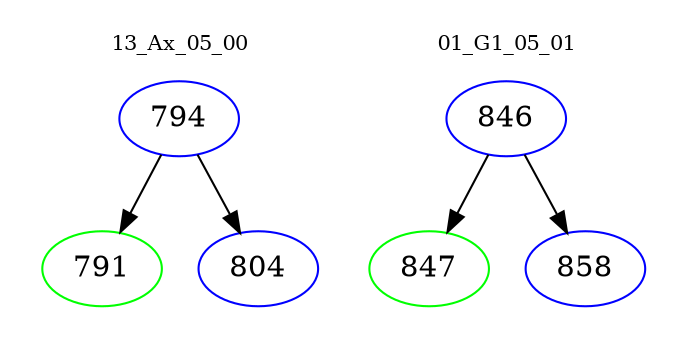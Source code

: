 digraph{
subgraph cluster_0 {
color = white
label = "13_Ax_05_00";
fontsize=10;
T0_794 [label="794", color="blue"]
T0_794 -> T0_791 [color="black"]
T0_791 [label="791", color="green"]
T0_794 -> T0_804 [color="black"]
T0_804 [label="804", color="blue"]
}
subgraph cluster_1 {
color = white
label = "01_G1_05_01";
fontsize=10;
T1_846 [label="846", color="blue"]
T1_846 -> T1_847 [color="black"]
T1_847 [label="847", color="green"]
T1_846 -> T1_858 [color="black"]
T1_858 [label="858", color="blue"]
}
}

